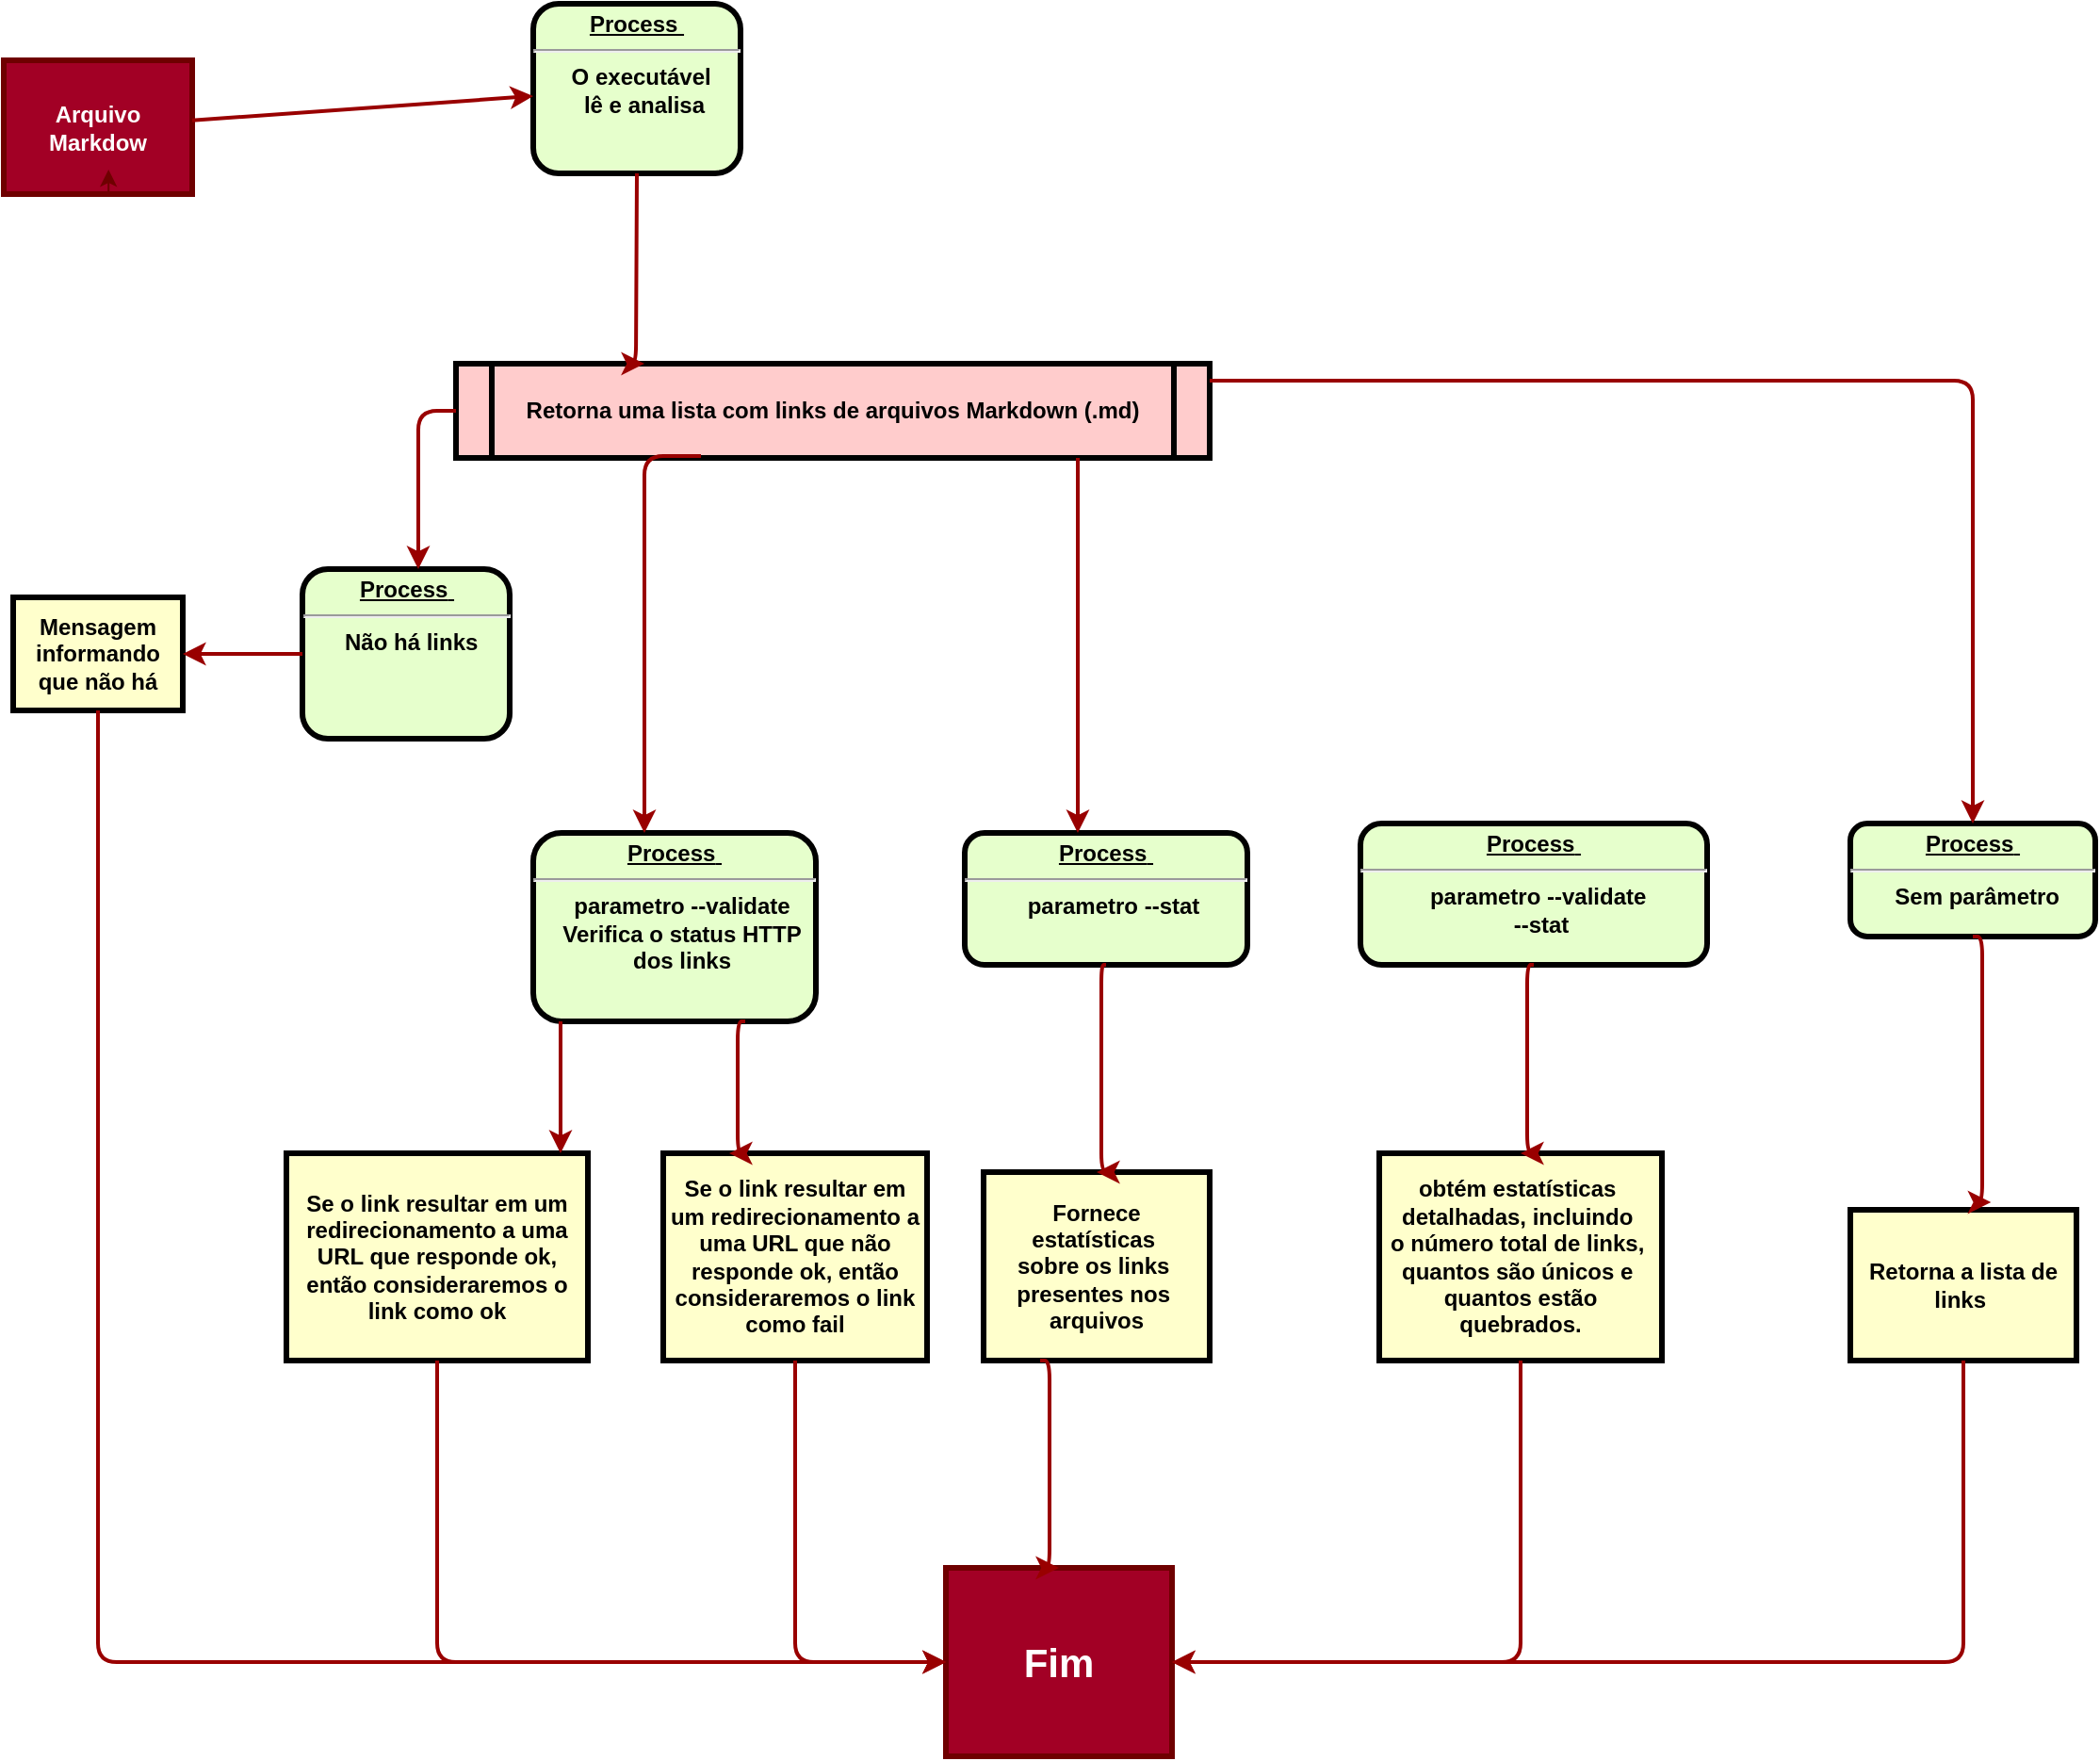 <mxfile version="21.6.8" type="github">
  <diagram name="Page-1" id="c7558073-3199-34d8-9f00-42111426c3f3">
    <mxGraphModel dx="1173" dy="584" grid="1" gridSize="10" guides="1" tooltips="1" connect="1" arrows="1" fold="1" page="1" pageScale="1" pageWidth="826" pageHeight="1169" background="none" math="0" shadow="0">
      <root>
        <mxCell id="0" />
        <mxCell id="1" parent="0" />
        <mxCell id="2" value="&lt;p style=&quot;margin: 0px; margin-top: 4px; text-align: center; text-decoration: underline;&quot;&gt;&lt;strong&gt;Process&amp;nbsp;&lt;br&gt;&lt;/strong&gt;&lt;/p&gt;&lt;hr&gt;&lt;p style=&quot;margin: 0px; margin-left: 8px;&quot;&gt;O executável&amp;nbsp;&lt;/p&gt;&lt;p style=&quot;margin: 0px; margin-left: 8px;&quot;&gt;lê e analisa&lt;/p&gt;" style="verticalAlign=middle;align=center;overflow=fill;fontSize=12;fontFamily=Helvetica;html=1;rounded=1;fontStyle=1;strokeWidth=3;fillColor=#E6FFCC" parent="1" vertex="1">
          <mxGeometry x="311" y="210" width="110" height="90" as="geometry" />
        </mxCell>
        <mxCell id="4" value="Arquivo Markdow" style="whiteSpace=wrap;align=center;verticalAlign=middle;fontStyle=1;strokeWidth=3;fillColor=#a20025;fontColor=#ffffff;strokeColor=#6F0000;" parent="1" vertex="1">
          <mxGeometry x="30" y="240" width="100" height="71" as="geometry" />
        </mxCell>
        <mxCell id="5" value="Retorna uma lista com links de arquivos Markdown (.md)" style="shape=process;whiteSpace=wrap;align=center;verticalAlign=middle;size=0.048;fontStyle=1;strokeWidth=3;fillColor=#FFCCCC" parent="1" vertex="1">
          <mxGeometry x="270.0" y="401" width="400" height="50" as="geometry" />
        </mxCell>
        <mxCell id="7" value="&lt;p style=&quot;margin: 0px; margin-top: 4px; text-align: center; text-decoration: underline;&quot;&gt;&lt;strong&gt;&lt;strong&gt;Process&lt;/strong&gt;&amp;nbsp;&lt;br&gt;&lt;/strong&gt;&lt;/p&gt;&lt;hr&gt;&lt;p style=&quot;margin: 0px; margin-left: 8px;&quot;&gt;Sem parâmetro&amp;nbsp;&lt;br&gt;&lt;/p&gt;" style="verticalAlign=middle;align=center;overflow=fill;fontSize=12;fontFamily=Helvetica;html=1;rounded=1;fontStyle=1;strokeWidth=3;fillColor=#E6FFCC" parent="1" vertex="1">
          <mxGeometry x="1010" y="645" width="130" height="60" as="geometry" />
        </mxCell>
        <mxCell id="9" value="&lt;p style=&quot;margin: 0px; margin-top: 4px; text-align: center; text-decoration: underline;&quot;&gt;&lt;strong&gt;&lt;strong&gt;Process&lt;/strong&gt;&amp;nbsp;&lt;br&gt;&lt;/strong&gt;&lt;/p&gt;&lt;hr&gt;&lt;p style=&quot;margin: 0px; margin-left: 8px;&quot;&gt;parametro --stat&lt;br&gt;&lt;/p&gt;&lt;p style=&quot;margin: 0px; margin-left: 8px;&quot;&gt;&lt;br&gt;&lt;/p&gt;" style="verticalAlign=middle;align=center;overflow=fill;fontSize=12;fontFamily=Helvetica;html=1;rounded=1;fontStyle=1;strokeWidth=3;fillColor=#E6FFCC" parent="1" vertex="1">
          <mxGeometry x="540" y="650" width="150" height="70" as="geometry" />
        </mxCell>
        <mxCell id="10" value="&lt;p style=&quot;margin: 0px; margin-top: 4px; text-align: center; text-decoration: underline;&quot;&gt;&lt;strong&gt;&lt;strong&gt;Process&lt;/strong&gt;&amp;nbsp;&lt;br&gt;&lt;/strong&gt;&lt;/p&gt;&lt;hr&gt;&lt;p style=&quot;margin: 0px; margin-left: 8px;&quot;&gt;Não há links&amp;nbsp;&lt;/p&gt;" style="verticalAlign=middle;align=center;overflow=fill;fontSize=12;fontFamily=Helvetica;html=1;rounded=1;fontStyle=1;strokeWidth=3;fillColor=#E6FFCC" parent="1" vertex="1">
          <mxGeometry x="188.5" y="510" width="110" height="90" as="geometry" />
        </mxCell>
        <mxCell id="13" value="Se o link resultar em um redirecionamento a uma URL que responde ok, então consideraremos o link como ok" style="whiteSpace=wrap;align=center;verticalAlign=middle;fontStyle=1;strokeWidth=3;fillColor=#FFFFCC" parent="1" vertex="1">
          <mxGeometry x="180" y="820" width="160" height="110" as="geometry" />
        </mxCell>
        <mxCell id="14" value="Mensagem informando que não há" style="whiteSpace=wrap;align=center;verticalAlign=middle;fontStyle=1;strokeWidth=3;fillColor=#FFFFCC" parent="1" vertex="1">
          <mxGeometry x="35.0" y="525.0" width="90" height="60" as="geometry" />
        </mxCell>
        <mxCell id="15" value="Fornece estatísticas &#xa;sobre os links &#xa;presentes nos &#xa;arquivos" style="whiteSpace=wrap;align=center;verticalAlign=middle;fontStyle=1;strokeWidth=3;fillColor=#FFFFCC" parent="1" vertex="1">
          <mxGeometry x="550" y="830" width="120" height="100" as="geometry" />
        </mxCell>
        <mxCell id="37" value="" style="edgeStyle=none;noEdgeStyle=1;strokeColor=#990000;strokeWidth=2" parent="1" source="4" target="2" edge="1">
          <mxGeometry width="100" height="100" relative="1" as="geometry">
            <mxPoint x="280" y="190" as="sourcePoint" />
            <mxPoint x="380" y="90" as="targetPoint" />
          </mxGeometry>
        </mxCell>
        <mxCell id="11" value="&lt;p style=&quot;margin: 0px; margin-top: 4px; text-align: center; text-decoration: underline;&quot;&gt;&lt;strong&gt;&lt;strong&gt;Process&lt;/strong&gt;&amp;nbsp;&lt;br&gt;&lt;/strong&gt;&lt;/p&gt;&lt;hr&gt;&lt;p style=&quot;border-color: var(--border-color); margin: 0px 0px 0px 8px;&quot;&gt;parametro --validate&lt;/p&gt;&lt;p style=&quot;border-color: var(--border-color); margin: 0px 0px 0px 8px;&quot;&gt;Verifica o status HTTP&lt;/p&gt;&lt;p style=&quot;border-color: var(--border-color); margin: 0px 0px 0px 8px;&quot;&gt;&amp;nbsp;dos links&amp;nbsp;&lt;/p&gt;" style="verticalAlign=middle;align=center;overflow=fill;fontSize=12;fontFamily=Helvetica;html=1;rounded=1;fontStyle=1;strokeWidth=3;fillColor=#E6FFCC" parent="1" vertex="1">
          <mxGeometry x="311" y="650" width="150" height="100" as="geometry" />
        </mxCell>
        <mxCell id="68" value="" style="edgeStyle=elbowEdgeStyle;elbow=horizontal;strokeColor=#990000;strokeWidth=2;exitX=0.5;exitY=1;exitDx=0;exitDy=0;entryX=0.25;entryY=0;entryDx=0;entryDy=0;" parent="1" source="2" target="5" edge="1">
          <mxGeometry width="100" height="100" relative="1" as="geometry">
            <mxPoint x="365.5" y="311" as="sourcePoint" />
            <mxPoint x="365.5" y="401" as="targetPoint" />
            <Array as="points">
              <mxPoint x="365.5" y="370" />
            </Array>
          </mxGeometry>
        </mxCell>
        <mxCell id="72" value="" style="edgeStyle=elbowEdgeStyle;elbow=vertical;strokeColor=#990000;strokeWidth=2" parent="1" source="5" target="7" edge="1">
          <mxGeometry width="100" height="100" relative="1" as="geometry">
            <mxPoint x="500" y="500" as="sourcePoint" />
            <mxPoint x="600" y="400" as="targetPoint" />
            <Array as="points">
              <mxPoint x="650" y="410" />
            </Array>
          </mxGeometry>
        </mxCell>
        <mxCell id="77" value="" style="edgeStyle=elbowEdgeStyle;elbow=horizontal;strokeColor=#990000;strokeWidth=2" parent="1" source="5" target="9" edge="1">
          <mxGeometry width="100" height="100" relative="1" as="geometry">
            <mxPoint x="400" y="590" as="sourcePoint" />
            <mxPoint x="500" y="490" as="targetPoint" />
            <Array as="points">
              <mxPoint x="600" y="480" />
            </Array>
          </mxGeometry>
        </mxCell>
        <mxCell id="83" value="" style="edgeStyle=elbowEdgeStyle;elbow=horizontal;strokeColor=#990000;strokeWidth=2" parent="1" source="11" target="13" edge="1">
          <mxGeometry width="100" height="100" relative="1" as="geometry">
            <mxPoint x="200" y="660.0" as="sourcePoint" />
            <mxPoint x="230.0" y="650" as="targetPoint" />
          </mxGeometry>
        </mxCell>
        <mxCell id="87" value="" style="edgeStyle=elbowEdgeStyle;elbow=vertical;strokeColor=#990000;strokeWidth=2" parent="1" source="10" target="14" edge="1">
          <mxGeometry width="100" height="100" relative="1" as="geometry">
            <mxPoint x="70" y="740" as="sourcePoint" />
            <mxPoint x="170" y="640" as="targetPoint" />
          </mxGeometry>
        </mxCell>
        <mxCell id="88" value="" style="edgeStyle=elbowEdgeStyle;elbow=horizontal;strokeColor=#990000;strokeWidth=2" parent="1" target="11" edge="1">
          <mxGeometry width="100" height="100" relative="1" as="geometry">
            <mxPoint x="400" y="450" as="sourcePoint" />
            <mxPoint x="150" y="400" as="targetPoint" />
            <Array as="points">
              <mxPoint x="370" y="550" />
              <mxPoint x="400" y="480" />
            </Array>
          </mxGeometry>
        </mxCell>
        <mxCell id="92" value="" style="edgeStyle=elbowEdgeStyle;elbow=horizontal;strokeColor=#990000;strokeWidth=2" parent="1" source="5" target="10" edge="1">
          <mxGeometry width="100" height="100" relative="1" as="geometry">
            <mxPoint x="30.0" y="500" as="sourcePoint" />
            <mxPoint x="130.0" y="400" as="targetPoint" />
            <Array as="points">
              <mxPoint x="250" y="470" />
            </Array>
          </mxGeometry>
        </mxCell>
        <mxCell id="sWFjuExF-uFyoJVq9yDi-98" value="Retorna a lista de links " style="whiteSpace=wrap;align=center;verticalAlign=middle;fontStyle=1;strokeWidth=3;fillColor=#FFFFCC" vertex="1" parent="1">
          <mxGeometry x="1010" y="850" width="120" height="80" as="geometry" />
        </mxCell>
        <mxCell id="sWFjuExF-uFyoJVq9yDi-99" value="Se o link resultar em um redirecionamento a uma URL que não &#xa;responde ok, então consideraremos o link como fail" style="whiteSpace=wrap;align=center;verticalAlign=middle;fontStyle=1;strokeWidth=3;fillColor=#FFFFCC" vertex="1" parent="1">
          <mxGeometry x="380" y="820" width="140" height="110" as="geometry" />
        </mxCell>
        <mxCell id="sWFjuExF-uFyoJVq9yDi-101" value="" style="edgeStyle=elbowEdgeStyle;elbow=horizontal;strokeColor=#990000;strokeWidth=2;exitX=0.5;exitY=1;exitDx=0;exitDy=0;entryX=0.622;entryY=-0.05;entryDx=0;entryDy=0;entryPerimeter=0;" edge="1" parent="1" source="7" target="sWFjuExF-uFyoJVq9yDi-98">
          <mxGeometry width="100" height="100" relative="1" as="geometry">
            <mxPoint x="750" y="740" as="sourcePoint" />
            <mxPoint x="750" y="810" as="targetPoint" />
            <Array as="points" />
          </mxGeometry>
        </mxCell>
        <mxCell id="sWFjuExF-uFyoJVq9yDi-102" value="" style="edgeStyle=elbowEdgeStyle;elbow=horizontal;strokeColor=#990000;strokeWidth=2;exitX=0.5;exitY=1;exitDx=0;exitDy=0;entryX=0.5;entryY=0;entryDx=0;entryDy=0;" edge="1" parent="1" source="9" target="15">
          <mxGeometry width="100" height="100" relative="1" as="geometry">
            <mxPoint x="594.5" y="740" as="sourcePoint" />
            <mxPoint x="580" y="820" as="targetPoint" />
            <Array as="points" />
          </mxGeometry>
        </mxCell>
        <mxCell id="sWFjuExF-uFyoJVq9yDi-103" value="" style="edgeStyle=elbowEdgeStyle;elbow=horizontal;strokeColor=#990000;strokeWidth=2;exitX=0.75;exitY=1;exitDx=0;exitDy=0;entryX=0.25;entryY=0;entryDx=0;entryDy=0;" edge="1" parent="1" source="11" target="sWFjuExF-uFyoJVq9yDi-99">
          <mxGeometry width="100" height="100" relative="1" as="geometry">
            <mxPoint x="430" y="740" as="sourcePoint" />
            <mxPoint x="400" y="820" as="targetPoint" />
            <Array as="points" />
          </mxGeometry>
        </mxCell>
        <mxCell id="sWFjuExF-uFyoJVq9yDi-105" value="&lt;p style=&quot;margin: 0px; margin-top: 4px; text-align: center; text-decoration: underline;&quot;&gt;&lt;strong&gt;&lt;strong&gt;Process&lt;/strong&gt;&amp;nbsp;&lt;br&gt;&lt;/strong&gt;&lt;/p&gt;&lt;hr&gt;&lt;p style=&quot;margin: 0px; margin-left: 8px;&quot;&gt;parametro --validate&amp;nbsp;&lt;/p&gt;&lt;p style=&quot;margin: 0px; margin-left: 8px;&quot;&gt;--stat&lt;br&gt;&lt;/p&gt;&lt;p style=&quot;margin: 0px; margin-left: 8px;&quot;&gt;&lt;br&gt;&lt;/p&gt;" style="verticalAlign=middle;align=center;overflow=fill;fontSize=12;fontFamily=Helvetica;html=1;rounded=1;fontStyle=1;strokeWidth=3;fillColor=#E6FFCC" vertex="1" parent="1">
          <mxGeometry x="750" y="645" width="184" height="75" as="geometry" />
        </mxCell>
        <mxCell id="sWFjuExF-uFyoJVq9yDi-106" value="obtém estatísticas &#xa;detalhadas, incluindo &#xa;o número total de links, &#xa;quantos são únicos e &#xa;quantos estão quebrados." style="whiteSpace=wrap;align=center;verticalAlign=middle;fontStyle=1;strokeWidth=3;fillColor=#FFFFCC" vertex="1" parent="1">
          <mxGeometry x="760" y="820" width="150" height="110" as="geometry" />
        </mxCell>
        <mxCell id="sWFjuExF-uFyoJVq9yDi-107" value="" style="edgeStyle=elbowEdgeStyle;elbow=horizontal;strokeColor=#990000;strokeWidth=2;exitX=0.5;exitY=1;exitDx=0;exitDy=0;entryX=0.5;entryY=0;entryDx=0;entryDy=0;" edge="1" parent="1" source="sWFjuExF-uFyoJVq9yDi-105" target="sWFjuExF-uFyoJVq9yDi-106">
          <mxGeometry width="100" height="100" relative="1" as="geometry">
            <mxPoint x="1011.33" y="783" as="sourcePoint" />
            <mxPoint x="1012.33" y="890" as="targetPoint" />
            <Array as="points" />
          </mxGeometry>
        </mxCell>
        <mxCell id="sWFjuExF-uFyoJVq9yDi-108" value="Fim" style="whiteSpace=wrap;align=center;verticalAlign=middle;fontStyle=1;strokeWidth=3;fillColor=#a20025;fontSize=21;strokeColor=#6F0000;fontColor=#ffffff;" vertex="1" parent="1">
          <mxGeometry x="530" y="1040" width="120" height="100" as="geometry" />
        </mxCell>
        <mxCell id="sWFjuExF-uFyoJVq9yDi-109" style="edgeStyle=orthogonalEdgeStyle;rounded=0;orthogonalLoop=1;jettySize=auto;html=1;exitX=0.5;exitY=1;exitDx=0;exitDy=0;entryX=0.556;entryY=0.817;entryDx=0;entryDy=0;entryPerimeter=0;fillColor=#a20025;strokeColor=#6F0000;" edge="1" parent="1" source="4" target="4">
          <mxGeometry relative="1" as="geometry" />
        </mxCell>
        <mxCell id="sWFjuExF-uFyoJVq9yDi-110" value="" style="edgeStyle=elbowEdgeStyle;elbow=horizontal;strokeColor=#990000;strokeWidth=2;entryX=0.5;entryY=0;entryDx=0;entryDy=0;exitX=0.25;exitY=1;exitDx=0;exitDy=0;" edge="1" parent="1" source="15" target="sWFjuExF-uFyoJVq9yDi-108">
          <mxGeometry width="100" height="100" relative="1" as="geometry">
            <mxPoint x="589.33" y="930" as="sourcePoint" />
            <mxPoint x="589.33" y="1000" as="targetPoint" />
          </mxGeometry>
        </mxCell>
        <mxCell id="sWFjuExF-uFyoJVq9yDi-111" value="" style="edgeStyle=elbowEdgeStyle;elbow=horizontal;strokeColor=#990000;strokeWidth=2;entryX=0;entryY=0.5;entryDx=0;entryDy=0;exitX=0.5;exitY=1;exitDx=0;exitDy=0;" edge="1" parent="1" source="sWFjuExF-uFyoJVq9yDi-99" target="sWFjuExF-uFyoJVq9yDi-108">
          <mxGeometry width="100" height="100" relative="1" as="geometry">
            <mxPoint x="461" y="950" as="sourcePoint" />
            <mxPoint x="471" y="1060" as="targetPoint" />
            <Array as="points">
              <mxPoint x="450" y="1010" />
            </Array>
          </mxGeometry>
        </mxCell>
        <mxCell id="sWFjuExF-uFyoJVq9yDi-112" value="" style="edgeStyle=elbowEdgeStyle;elbow=horizontal;strokeColor=#990000;strokeWidth=2;entryX=0;entryY=0.5;entryDx=0;entryDy=0;exitX=0.5;exitY=1;exitDx=0;exitDy=0;" edge="1" parent="1" source="13" target="sWFjuExF-uFyoJVq9yDi-108">
          <mxGeometry width="100" height="100" relative="1" as="geometry">
            <mxPoint x="460" y="940" as="sourcePoint" />
            <mxPoint x="540" y="1100" as="targetPoint" />
            <Array as="points">
              <mxPoint x="260" y="1030" />
            </Array>
          </mxGeometry>
        </mxCell>
        <mxCell id="sWFjuExF-uFyoJVq9yDi-113" value="" style="edgeStyle=elbowEdgeStyle;elbow=horizontal;strokeColor=#990000;strokeWidth=2;entryX=1;entryY=0.5;entryDx=0;entryDy=0;exitX=0.5;exitY=1;exitDx=0;exitDy=0;" edge="1" parent="1" source="sWFjuExF-uFyoJVq9yDi-106" target="sWFjuExF-uFyoJVq9yDi-108">
          <mxGeometry width="100" height="100" relative="1" as="geometry">
            <mxPoint x="270" y="940" as="sourcePoint" />
            <mxPoint x="540" y="1100" as="targetPoint" />
            <Array as="points">
              <mxPoint x="835" y="1030" />
            </Array>
          </mxGeometry>
        </mxCell>
        <mxCell id="sWFjuExF-uFyoJVq9yDi-114" value="" style="edgeStyle=elbowEdgeStyle;elbow=horizontal;strokeColor=#990000;strokeWidth=2;entryX=1;entryY=0.5;entryDx=0;entryDy=0;exitX=0.5;exitY=1;exitDx=0;exitDy=0;" edge="1" parent="1" source="sWFjuExF-uFyoJVq9yDi-98" target="sWFjuExF-uFyoJVq9yDi-108">
          <mxGeometry width="100" height="100" relative="1" as="geometry">
            <mxPoint x="845" y="940" as="sourcePoint" />
            <mxPoint x="660" y="1100" as="targetPoint" />
            <Array as="points">
              <mxPoint x="1070" y="1040" />
            </Array>
          </mxGeometry>
        </mxCell>
        <mxCell id="sWFjuExF-uFyoJVq9yDi-115" value="" style="edgeStyle=elbowEdgeStyle;elbow=horizontal;strokeColor=#990000;strokeWidth=2;exitX=0.5;exitY=1;exitDx=0;exitDy=0;entryX=0;entryY=0.5;entryDx=0;entryDy=0;" edge="1" parent="1" source="14" target="sWFjuExF-uFyoJVq9yDi-108">
          <mxGeometry width="100" height="100" relative="1" as="geometry">
            <mxPoint x="336" y="760" as="sourcePoint" />
            <mxPoint x="336" y="830" as="targetPoint" />
            <Array as="points">
              <mxPoint x="80" y="1000" />
            </Array>
          </mxGeometry>
        </mxCell>
      </root>
    </mxGraphModel>
  </diagram>
</mxfile>
